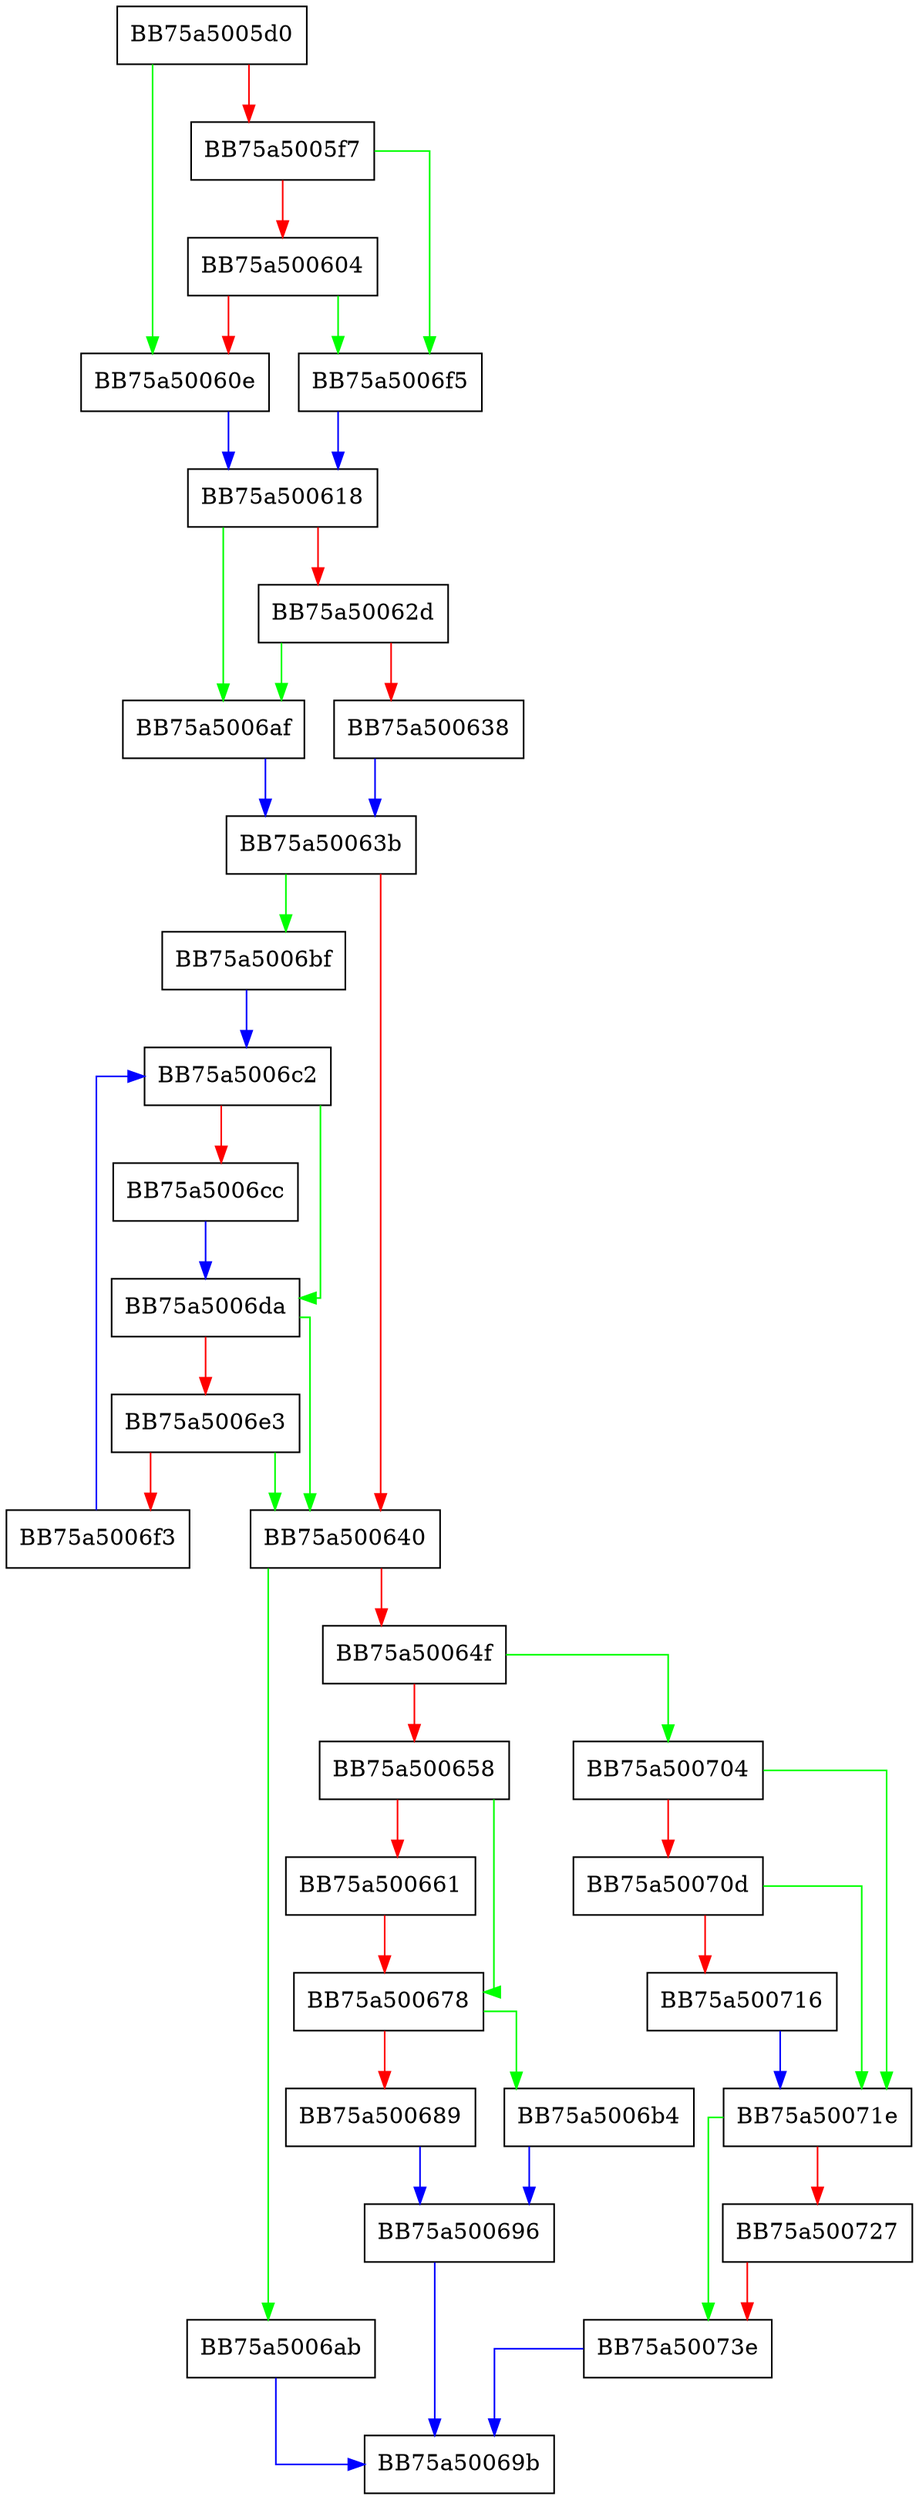 digraph match_char_repeat {
  node [shape="box"];
  graph [splines=ortho];
  BB75a5005d0 -> BB75a50060e [color="green"];
  BB75a5005d0 -> BB75a5005f7 [color="red"];
  BB75a5005f7 -> BB75a5006f5 [color="green"];
  BB75a5005f7 -> BB75a500604 [color="red"];
  BB75a500604 -> BB75a5006f5 [color="green"];
  BB75a500604 -> BB75a50060e [color="red"];
  BB75a50060e -> BB75a500618 [color="blue"];
  BB75a500618 -> BB75a5006af [color="green"];
  BB75a500618 -> BB75a50062d [color="red"];
  BB75a50062d -> BB75a5006af [color="green"];
  BB75a50062d -> BB75a500638 [color="red"];
  BB75a500638 -> BB75a50063b [color="blue"];
  BB75a50063b -> BB75a5006bf [color="green"];
  BB75a50063b -> BB75a500640 [color="red"];
  BB75a500640 -> BB75a5006ab [color="green"];
  BB75a500640 -> BB75a50064f [color="red"];
  BB75a50064f -> BB75a500704 [color="green"];
  BB75a50064f -> BB75a500658 [color="red"];
  BB75a500658 -> BB75a500678 [color="green"];
  BB75a500658 -> BB75a500661 [color="red"];
  BB75a500661 -> BB75a500678 [color="red"];
  BB75a500678 -> BB75a5006b4 [color="green"];
  BB75a500678 -> BB75a500689 [color="red"];
  BB75a500689 -> BB75a500696 [color="blue"];
  BB75a500696 -> BB75a50069b [color="blue"];
  BB75a5006ab -> BB75a50069b [color="blue"];
  BB75a5006af -> BB75a50063b [color="blue"];
  BB75a5006b4 -> BB75a500696 [color="blue"];
  BB75a5006bf -> BB75a5006c2 [color="blue"];
  BB75a5006c2 -> BB75a5006da [color="green"];
  BB75a5006c2 -> BB75a5006cc [color="red"];
  BB75a5006cc -> BB75a5006da [color="blue"];
  BB75a5006da -> BB75a500640 [color="green"];
  BB75a5006da -> BB75a5006e3 [color="red"];
  BB75a5006e3 -> BB75a500640 [color="green"];
  BB75a5006e3 -> BB75a5006f3 [color="red"];
  BB75a5006f3 -> BB75a5006c2 [color="blue"];
  BB75a5006f5 -> BB75a500618 [color="blue"];
  BB75a500704 -> BB75a50071e [color="green"];
  BB75a500704 -> BB75a50070d [color="red"];
  BB75a50070d -> BB75a50071e [color="green"];
  BB75a50070d -> BB75a500716 [color="red"];
  BB75a500716 -> BB75a50071e [color="blue"];
  BB75a50071e -> BB75a50073e [color="green"];
  BB75a50071e -> BB75a500727 [color="red"];
  BB75a500727 -> BB75a50073e [color="red"];
  BB75a50073e -> BB75a50069b [color="blue"];
}